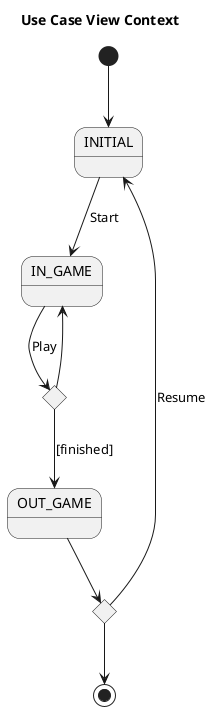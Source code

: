 @startuml UseCaseViewContext
title Use Case View Context
state INITIAL
state IN_GAME
state OUT_GAME
state if <<choice>>
state if2 <<choice>>

[*] --> INITIAL
INITIAL --> IN_GAME : Start
IN_GAME --> if : Play
    if --> IN_GAME
if --> OUT_GAME : [finished]
OUT_GAME --> if2
    if2 --> INITIAL : Resume
if2 --> [*]


@enduml